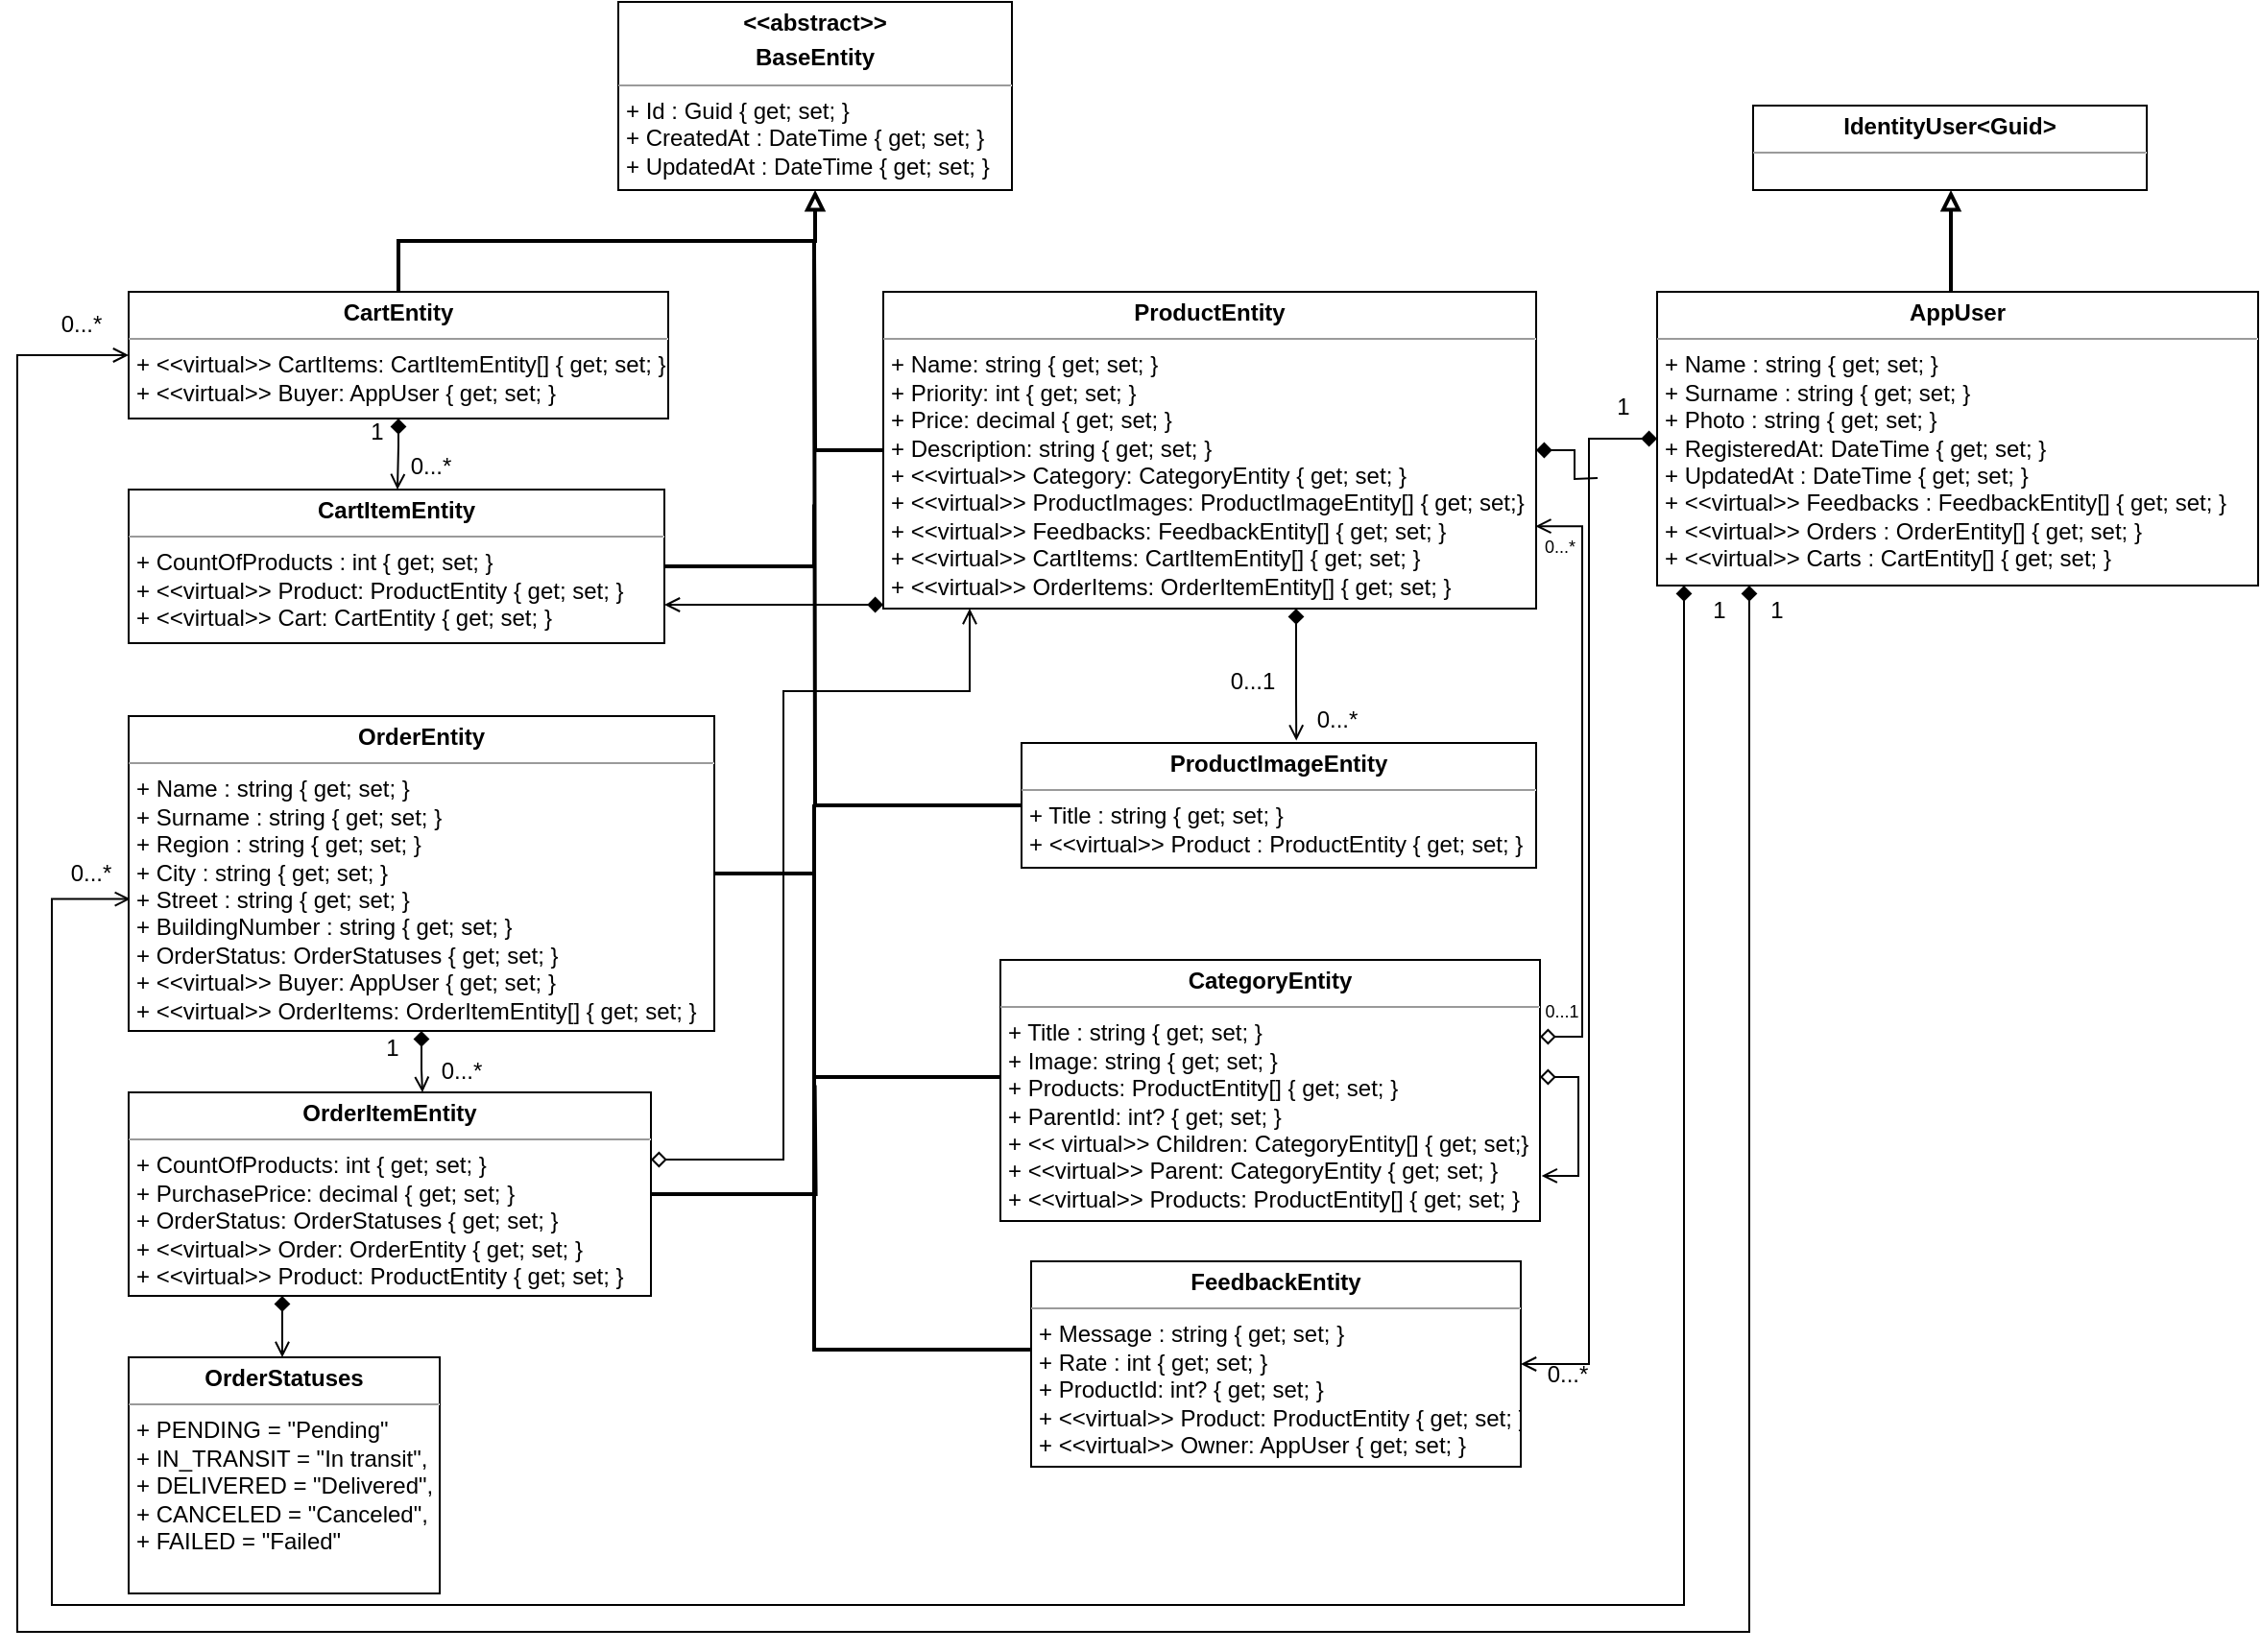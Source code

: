 <mxfile version="14.9.6" type="device"><diagram id="nu0B_56_R6dJPuXNsW57" name="Page-1"><mxGraphModel dx="1851" dy="592" grid="0" gridSize="10" guides="1" tooltips="1" connect="1" arrows="1" fold="1" page="1" pageScale="1" pageWidth="827" pageHeight="1169" math="0" shadow="0"><root><mxCell id="0"/><mxCell id="1" parent="0"/><mxCell id="_y4-Foa_SpR6LaV6pefn-2" value="&lt;p style=&quot;margin: 0px ; margin-top: 4px ; text-align: center&quot;&gt;&lt;b&gt;&amp;lt;&amp;lt;abstract&amp;gt;&amp;gt;&lt;/b&gt;&lt;/p&gt;&lt;p style=&quot;margin: 0px ; margin-top: 4px ; text-align: center&quot;&gt;&lt;b&gt;BaseEntity&lt;/b&gt;&lt;/p&gt;&lt;hr size=&quot;1&quot;&gt;&lt;p style=&quot;margin: 0px ; margin-left: 4px&quot;&gt;+ Id : Guid { get; set; }&lt;/p&gt;&lt;p style=&quot;margin: 0px ; margin-left: 4px&quot;&gt;+ CreatedAt : DateTime { get; set; }&lt;br&gt;&lt;/p&gt;&lt;p style=&quot;margin: 0px ; margin-left: 4px&quot;&gt;+ UpdatedAt : DateTime { get; set; }&lt;br&gt;&lt;/p&gt;&lt;hr size=&quot;1&quot;&gt;&lt;p style=&quot;margin: 0px ; margin-left: 4px&quot;&gt;+ method(): Type&lt;/p&gt;" style="verticalAlign=top;align=left;overflow=fill;fontSize=12;fontFamily=Helvetica;html=1;" parent="1" vertex="1"><mxGeometry x="-75" y="113" width="205" height="98" as="geometry"/></mxCell><mxCell id="_y4-Foa_SpR6LaV6pefn-25" style="edgeStyle=orthogonalEdgeStyle;rounded=0;orthogonalLoop=1;jettySize=auto;html=1;endArrow=none;endFill=0;strokeWidth=2;" parent="1" source="_y4-Foa_SpR6LaV6pefn-3" edge="1"><mxGeometry relative="1" as="geometry"><mxPoint x="27" y="247" as="targetPoint"/></mxGeometry></mxCell><mxCell id="_y4-Foa_SpR6LaV6pefn-31" style="edgeStyle=orthogonalEdgeStyle;rounded=0;orthogonalLoop=1;jettySize=auto;html=1;startArrow=diamond;startFill=1;endArrow=open;endFill=0;entryX=0.534;entryY=-0.019;entryDx=0;entryDy=0;entryPerimeter=0;" parent="1" source="_y4-Foa_SpR6LaV6pefn-3" target="_y4-Foa_SpR6LaV6pefn-13" edge="1"><mxGeometry relative="1" as="geometry"><mxPoint x="323" y="471" as="targetPoint"/><Array as="points"><mxPoint x="278" y="475"/><mxPoint x="278" y="475"/></Array></mxGeometry></mxCell><mxCell id="_y4-Foa_SpR6LaV6pefn-55" style="edgeStyle=orthogonalEdgeStyle;rounded=0;orthogonalLoop=1;jettySize=auto;html=1;entryX=1;entryY=0.75;entryDx=0;entryDy=0;startArrow=diamond;startFill=1;endArrow=open;endFill=0;strokeWidth=1;" parent="1" source="_y4-Foa_SpR6LaV6pefn-3" target="_y4-Foa_SpR6LaV6pefn-12" edge="1"><mxGeometry relative="1" as="geometry"><Array as="points"><mxPoint x="33" y="427"/><mxPoint x="33" y="427"/></Array></mxGeometry></mxCell><mxCell id="_y4-Foa_SpR6LaV6pefn-57" style="edgeStyle=orthogonalEdgeStyle;rounded=0;orthogonalLoop=1;jettySize=auto;html=1;startArrow=diamond;startFill=1;endArrow=none;endFill=0;strokeWidth=1;" parent="1" source="_y4-Foa_SpR6LaV6pefn-3" edge="1"><mxGeometry relative="1" as="geometry"><mxPoint x="435" y="361" as="targetPoint"/></mxGeometry></mxCell><mxCell id="_y4-Foa_SpR6LaV6pefn-3" value="&lt;p style=&quot;margin: 0px ; margin-top: 4px ; text-align: center&quot;&gt;&lt;b&gt;ProductEntity&lt;/b&gt;&lt;/p&gt;&lt;hr size=&quot;1&quot;&gt;&lt;p style=&quot;margin: 0px ; margin-left: 4px&quot;&gt;+ Name: string { get; set; }&lt;/p&gt;&lt;p style=&quot;margin: 0px ; margin-left: 4px&quot;&gt;+ Priority: int { get; set; }&lt;br&gt;&lt;/p&gt;&lt;p style=&quot;margin: 0px ; margin-left: 4px&quot;&gt;+ Price: decimal { get; set; }&lt;/p&gt;&lt;p style=&quot;margin: 0px ; margin-left: 4px&quot;&gt;+ Description: string { get; set; }&lt;/p&gt;&lt;p style=&quot;margin: 0px ; margin-left: 4px&quot;&gt;+ &amp;lt;&amp;lt;virtual&amp;gt;&amp;gt; Category: CategoryEntity { get; set; }&lt;/p&gt;&lt;p style=&quot;margin: 0px ; margin-left: 4px&quot;&gt;+ &amp;lt;&amp;lt;virtual&amp;gt;&amp;gt; ProductImages: ProductImageEntity[] { get; set;}&lt;/p&gt;&lt;p style=&quot;margin: 0px ; margin-left: 4px&quot;&gt;+ &amp;lt;&amp;lt;virtual&amp;gt;&amp;gt; Feedbacks: FeedbackEntity[] { get; set; }&lt;/p&gt;&lt;p style=&quot;margin: 0px ; margin-left: 4px&quot;&gt;+ &amp;lt;&amp;lt;virtual&amp;gt;&amp;gt; CartItems: CartItemEntity[] { get; set; }&lt;/p&gt;&lt;p style=&quot;margin: 0px ; margin-left: 4px&quot;&gt;+ &amp;lt;&amp;lt;virtual&amp;gt;&amp;gt; OrderItems: OrderItemEntity[] { get; set; }&lt;br&gt;&lt;/p&gt;&lt;hr size=&quot;1&quot;&gt;&lt;p style=&quot;margin: 0px ; margin-left: 4px&quot;&gt;&lt;br&gt;&lt;/p&gt;" style="verticalAlign=top;align=left;overflow=fill;fontSize=12;fontFamily=Helvetica;html=1;" parent="1" vertex="1"><mxGeometry x="63" y="264" width="340" height="165" as="geometry"/></mxCell><mxCell id="_y4-Foa_SpR6LaV6pefn-20" style="edgeStyle=orthogonalEdgeStyle;rounded=0;orthogonalLoop=1;jettySize=auto;html=1;endArrow=none;endFill=0;strokeWidth=2;" parent="1" source="_y4-Foa_SpR6LaV6pefn-4" edge="1"><mxGeometry relative="1" as="geometry"><mxPoint x="27" y="531" as="targetPoint"/><Array as="points"><mxPoint x="27" y="673"/></Array></mxGeometry></mxCell><mxCell id="_y4-Foa_SpR6LaV6pefn-38" style="edgeStyle=orthogonalEdgeStyle;rounded=0;orthogonalLoop=1;jettySize=auto;html=1;entryX=0.999;entryY=0.74;entryDx=0;entryDy=0;entryPerimeter=0;startArrow=diamond;startFill=0;endArrow=open;endFill=0;" parent="1" source="_y4-Foa_SpR6LaV6pefn-4" target="_y4-Foa_SpR6LaV6pefn-3" edge="1"><mxGeometry relative="1" as="geometry"><Array as="points"><mxPoint x="427" y="652"/><mxPoint x="427" y="386"/></Array></mxGeometry></mxCell><mxCell id="_y4-Foa_SpR6LaV6pefn-4" value="&lt;p style=&quot;margin: 0px ; margin-top: 4px ; text-align: center&quot;&gt;&lt;b&gt;CategoryEntity&lt;/b&gt;&lt;/p&gt;&lt;hr size=&quot;1&quot;&gt;&lt;p style=&quot;margin: 0px ; margin-left: 4px&quot;&gt;+ Title : string { get; set; }&lt;br&gt;&lt;/p&gt;&lt;p style=&quot;margin: 0px ; margin-left: 4px&quot;&gt;+ Image: string { get; set; }&lt;br&gt;&lt;/p&gt;&lt;p style=&quot;margin: 0px ; margin-left: 4px&quot;&gt;+ Products: ProductEntity[] { get; set; }&lt;/p&gt;&lt;p style=&quot;margin: 0px ; margin-left: 4px&quot;&gt;+ ParentId: int? { get; set; }&lt;/p&gt;&lt;p style=&quot;margin: 0px ; margin-left: 4px&quot;&gt;+ &amp;lt;&amp;lt; virtual&amp;gt;&amp;gt; Children: CategoryEntity[] { get; set;}&lt;/p&gt;&lt;p style=&quot;margin: 0px ; margin-left: 4px&quot;&gt;+ &amp;lt;&amp;lt;virtual&amp;gt;&amp;gt; Parent: CategoryEntity { get; set; }&lt;/p&gt;&lt;p style=&quot;margin: 0px ; margin-left: 4px&quot;&gt;+ &amp;lt;&amp;lt;virtual&amp;gt;&amp;gt; Products: ProductEntity[] { get; set; }&lt;/p&gt;&lt;hr size=&quot;1&quot;&gt;&lt;p style=&quot;margin: 0px ; margin-left: 4px&quot;&gt;+ method(): Type&lt;/p&gt;" style="verticalAlign=top;align=left;overflow=fill;fontSize=12;fontFamily=Helvetica;html=1;" parent="1" vertex="1"><mxGeometry x="124" y="612" width="281" height="136" as="geometry"/></mxCell><mxCell id="_y4-Foa_SpR6LaV6pefn-21" style="edgeStyle=orthogonalEdgeStyle;rounded=0;orthogonalLoop=1;jettySize=auto;html=1;endArrow=none;endFill=0;strokeWidth=2;" parent="1" source="_y4-Foa_SpR6LaV6pefn-5" edge="1"><mxGeometry relative="1" as="geometry"><mxPoint x="27" y="664" as="targetPoint"/><Array as="points"><mxPoint x="27" y="815"/><mxPoint x="27" y="664"/></Array></mxGeometry></mxCell><mxCell id="_y4-Foa_SpR6LaV6pefn-5" value="&lt;p style=&quot;margin: 0px ; margin-top: 4px ; text-align: center&quot;&gt;&lt;b&gt;FeedbackEntity&lt;/b&gt;&lt;/p&gt;&lt;hr size=&quot;1&quot;&gt;&lt;p style=&quot;margin: 0px ; margin-left: 4px&quot;&gt;+ Message : string { get; set; }&lt;br&gt;&lt;/p&gt;&lt;p style=&quot;margin: 0px ; margin-left: 4px&quot;&gt;+ Rate : int { get; set; }&lt;/p&gt;&lt;p style=&quot;margin: 0px ; margin-left: 4px&quot;&gt;+ ProductId: int? { get; set; }&lt;/p&gt;&lt;p style=&quot;margin: 0px ; margin-left: 4px&quot;&gt;+ &amp;lt;&amp;lt;virtual&amp;gt;&amp;gt; Product: ProductEntity { get; set; }&lt;/p&gt;&lt;p style=&quot;margin: 0px ; margin-left: 4px&quot;&gt;+ &amp;lt;&amp;lt;virtual&amp;gt;&amp;gt; Owner: AppUser { get; set; }&lt;/p&gt;&lt;hr size=&quot;1&quot;&gt;&lt;p style=&quot;margin: 0px ; margin-left: 4px&quot;&gt;+ method(): Type&lt;/p&gt;" style="verticalAlign=top;align=left;overflow=fill;fontSize=12;fontFamily=Helvetica;html=1;" parent="1" vertex="1"><mxGeometry x="140" y="769" width="255" height="107" as="geometry"/></mxCell><mxCell id="_y4-Foa_SpR6LaV6pefn-14" style="edgeStyle=orthogonalEdgeStyle;rounded=0;orthogonalLoop=1;jettySize=auto;html=1;endArrow=block;endFill=0;strokeWidth=2;" parent="1" source="_y4-Foa_SpR6LaV6pefn-6" target="_y4-Foa_SpR6LaV6pefn-7" edge="1"><mxGeometry relative="1" as="geometry"><Array as="points"><mxPoint x="619" y="252"/><mxPoint x="619" y="252"/></Array></mxGeometry></mxCell><mxCell id="_y4-Foa_SpR6LaV6pefn-35" style="edgeStyle=orthogonalEdgeStyle;rounded=0;orthogonalLoop=1;jettySize=auto;html=1;entryX=1;entryY=0.5;entryDx=0;entryDy=0;startArrow=diamond;startFill=1;endArrow=open;endFill=0;" parent="1" source="_y4-Foa_SpR6LaV6pefn-6" target="_y4-Foa_SpR6LaV6pefn-5" edge="1"><mxGeometry relative="1" as="geometry"/></mxCell><mxCell id="_y4-Foa_SpR6LaV6pefn-45" style="edgeStyle=orthogonalEdgeStyle;rounded=0;orthogonalLoop=1;jettySize=auto;html=1;entryX=0.003;entryY=0.581;entryDx=0;entryDy=0;entryPerimeter=0;startArrow=diamond;startFill=1;endArrow=open;endFill=0;" parent="1" source="_y4-Foa_SpR6LaV6pefn-6" target="_y4-Foa_SpR6LaV6pefn-9" edge="1"><mxGeometry relative="1" as="geometry"><Array as="points"><mxPoint x="480" y="948"/><mxPoint x="-370" y="948"/><mxPoint x="-370" y="580"/></Array></mxGeometry></mxCell><mxCell id="_y4-Foa_SpR6LaV6pefn-52" style="edgeStyle=orthogonalEdgeStyle;rounded=0;orthogonalLoop=1;jettySize=auto;html=1;entryX=0;entryY=0.5;entryDx=0;entryDy=0;startArrow=diamond;startFill=1;endArrow=open;endFill=0;" parent="1" source="_y4-Foa_SpR6LaV6pefn-6" target="_y4-Foa_SpR6LaV6pefn-8" edge="1"><mxGeometry relative="1" as="geometry"><Array as="points"><mxPoint x="514" y="962"/><mxPoint x="-388" y="962"/><mxPoint x="-388" y="297"/></Array></mxGeometry></mxCell><mxCell id="_y4-Foa_SpR6LaV6pefn-6" value="&lt;p style=&quot;margin: 0px ; margin-top: 4px ; text-align: center&quot;&gt;&lt;b&gt;AppUser&lt;/b&gt;&lt;/p&gt;&lt;hr size=&quot;1&quot;&gt;&lt;p style=&quot;margin: 0px ; margin-left: 4px&quot;&gt;+ Name : string { get; set; }&lt;br&gt;&lt;/p&gt;&lt;p style=&quot;margin: 0px ; margin-left: 4px&quot;&gt;+ Surname : string { get; set; }&lt;br&gt;&lt;/p&gt;&lt;p style=&quot;margin: 0px ; margin-left: 4px&quot;&gt;+ Photo : string { get; set; }&lt;br&gt;&lt;/p&gt;&lt;p style=&quot;margin: 0px ; margin-left: 4px&quot;&gt;+ RegisteredAt: DateTime { get; set; }&lt;/p&gt;&lt;p style=&quot;margin: 0px ; margin-left: 4px&quot;&gt;+ UpdatedAt : DateTime { get; set; }&lt;br&gt;&lt;/p&gt;&lt;p style=&quot;margin: 0px ; margin-left: 4px&quot;&gt;+ &amp;lt;&amp;lt;virtual&amp;gt;&amp;gt; Feedbacks : FeedbackEntity[] { get; set; }&lt;/p&gt;&lt;p style=&quot;margin: 0px ; margin-left: 4px&quot;&gt;+ &amp;lt;&amp;lt;virtual&amp;gt;&amp;gt; Orders : OrderEntity[] { get; set; }&lt;/p&gt;&lt;p style=&quot;margin: 0px ; margin-left: 4px&quot;&gt;+ &amp;lt;&amp;lt;virtual&amp;gt;&amp;gt; Carts : CartEntity[] { get; set; }&lt;/p&gt;&lt;hr size=&quot;1&quot;&gt;&lt;p style=&quot;margin: 0px ; margin-left: 4px&quot;&gt;+ method(): Type&lt;/p&gt;" style="verticalAlign=top;align=left;overflow=fill;fontSize=12;fontFamily=Helvetica;html=1;" parent="1" vertex="1"><mxGeometry x="466" y="264" width="313" height="153" as="geometry"/></mxCell><mxCell id="_y4-Foa_SpR6LaV6pefn-7" value="&lt;p style=&quot;margin: 0px ; margin-top: 4px ; text-align: center&quot;&gt;&lt;b&gt;IdentityUser&amp;lt;Guid&amp;gt;&lt;/b&gt;&lt;/p&gt;&lt;hr size=&quot;1&quot;&gt;&lt;p style=&quot;margin: 0px ; margin-left: 4px&quot;&gt;&lt;br&gt;&lt;/p&gt;" style="verticalAlign=top;align=left;overflow=fill;fontSize=12;fontFamily=Helvetica;html=1;" parent="1" vertex="1"><mxGeometry x="516" y="167" width="205" height="44" as="geometry"/></mxCell><mxCell id="_y4-Foa_SpR6LaV6pefn-15" style="edgeStyle=orthogonalEdgeStyle;rounded=0;orthogonalLoop=1;jettySize=auto;html=1;entryX=0.5;entryY=1;entryDx=0;entryDy=0;endArrow=block;endFill=0;fontStyle=1;strokeWidth=2;" parent="1" source="_y4-Foa_SpR6LaV6pefn-8" target="_y4-Foa_SpR6LaV6pefn-2" edge="1"><mxGeometry relative="1" as="geometry"/></mxCell><mxCell id="_y4-Foa_SpR6LaV6pefn-27" style="edgeStyle=orthogonalEdgeStyle;rounded=0;orthogonalLoop=1;jettySize=auto;html=1;endArrow=open;endFill=0;startArrow=diamond;startFill=1;" parent="1" source="_y4-Foa_SpR6LaV6pefn-8" target="_y4-Foa_SpR6LaV6pefn-12" edge="1"><mxGeometry relative="1" as="geometry"><Array as="points"><mxPoint x="-189" y="344"/><mxPoint x="-190" y="344"/></Array></mxGeometry></mxCell><mxCell id="_y4-Foa_SpR6LaV6pefn-8" value="&lt;p style=&quot;margin: 0px ; margin-top: 4px ; text-align: center&quot;&gt;&lt;b&gt;CartEntity&lt;/b&gt;&lt;/p&gt;&lt;hr size=&quot;1&quot;&gt;&lt;p style=&quot;margin: 0px ; margin-left: 4px&quot;&gt;+ &amp;lt;&amp;lt;virtual&amp;gt;&amp;gt; CartItems: CartItemEntity[] { get; set; }&lt;/p&gt;&lt;p style=&quot;margin: 0px ; margin-left: 4px&quot;&gt;+ &amp;lt;&amp;lt;virtual&amp;gt;&amp;gt; Buyer: AppUser { get; set; }&lt;/p&gt;&lt;hr size=&quot;1&quot;&gt;&lt;p style=&quot;margin: 0px ; margin-left: 4px&quot;&gt;+ method(): Type&lt;/p&gt;" style="verticalAlign=top;align=left;overflow=fill;fontSize=12;fontFamily=Helvetica;html=1;" parent="1" vertex="1"><mxGeometry x="-330" y="264" width="281" height="66" as="geometry"/></mxCell><mxCell id="_y4-Foa_SpR6LaV6pefn-23" style="edgeStyle=orthogonalEdgeStyle;rounded=0;orthogonalLoop=1;jettySize=auto;html=1;endArrow=none;endFill=0;strokeWidth=2;" parent="1" source="_y4-Foa_SpR6LaV6pefn-9" edge="1"><mxGeometry relative="1" as="geometry"><mxPoint x="27.294" y="536.118" as="targetPoint"/><Array as="points"><mxPoint x="27" y="567"/><mxPoint x="27" y="536"/></Array></mxGeometry></mxCell><mxCell id="_y4-Foa_SpR6LaV6pefn-48" style="edgeStyle=orthogonalEdgeStyle;rounded=0;orthogonalLoop=1;jettySize=auto;html=1;startArrow=diamond;startFill=1;endArrow=open;endFill=0;" parent="1" source="_y4-Foa_SpR6LaV6pefn-9" target="_y4-Foa_SpR6LaV6pefn-11" edge="1"><mxGeometry relative="1" as="geometry"><Array as="points"><mxPoint x="-177" y="669"/><mxPoint x="-177" y="669"/></Array></mxGeometry></mxCell><mxCell id="_y4-Foa_SpR6LaV6pefn-9" value="&lt;p style=&quot;margin: 0px ; margin-top: 4px ; text-align: center&quot;&gt;&lt;b&gt;OrderEntity&lt;/b&gt;&lt;/p&gt;&lt;hr size=&quot;1&quot;&gt;&lt;p style=&quot;margin: 0px ; margin-left: 4px&quot;&gt;+ Name : string { get; set; }&lt;/p&gt;&lt;p style=&quot;margin: 0px ; margin-left: 4px&quot;&gt;+ Surname : string { get; set; }&lt;br&gt;&lt;/p&gt;&lt;p style=&quot;margin: 0px ; margin-left: 4px&quot;&gt;+ Region : string { get; set; }&lt;br&gt;&lt;/p&gt;&lt;p style=&quot;margin: 0px ; margin-left: 4px&quot;&gt;+ City : string { get; set; }&lt;br&gt;&lt;/p&gt;&lt;p style=&quot;margin: 0px ; margin-left: 4px&quot;&gt;+ Street : string { get; set; }&lt;br&gt;&lt;/p&gt;&lt;p style=&quot;margin: 0px ; margin-left: 4px&quot;&gt;+ BuildingNumber : string { get; set; }&lt;/p&gt;&lt;p style=&quot;margin: 0px ; margin-left: 4px&quot;&gt;+ OrderStatus: OrderStatuses { get; set; }&lt;/p&gt;&lt;p style=&quot;margin: 0px ; margin-left: 4px&quot;&gt;+ &amp;lt;&amp;lt;virtual&amp;gt;&amp;gt; Buyer: AppUser { get; set; }&lt;/p&gt;&lt;p style=&quot;margin: 0px ; margin-left: 4px&quot;&gt;+ &amp;lt;&amp;lt;virtual&amp;gt;&amp;gt; OrderItems: OrderItemEntity[] { get; set; }&lt;/p&gt;&lt;hr size=&quot;1&quot;&gt;&lt;p style=&quot;margin: 0px ; margin-left: 4px&quot;&gt;+ method(): Type&lt;/p&gt;" style="verticalAlign=top;align=left;overflow=fill;fontSize=12;fontFamily=Helvetica;html=1;" parent="1" vertex="1"><mxGeometry x="-330" y="485" width="305" height="164" as="geometry"/></mxCell><mxCell id="_y4-Foa_SpR6LaV6pefn-10" value="&lt;p style=&quot;margin: 0px ; margin-top: 4px ; text-align: center&quot;&gt;&lt;b&gt;OrderStatuses&lt;/b&gt;&lt;br&gt;&lt;/p&gt;&lt;hr size=&quot;1&quot;&gt;&lt;p style=&quot;margin: 0px ; margin-left: 4px&quot;&gt;+ PENDING = &quot;Pending&quot;&lt;/p&gt;&lt;p style=&quot;margin: 0px ; margin-left: 4px&quot;&gt;+ IN_TRANSIT = &quot;In transit&quot;,&lt;/p&gt;&lt;p style=&quot;margin: 0px ; margin-left: 4px&quot;&gt;+ DELIVERED = &quot;Delivered&quot;,&lt;/p&gt;&lt;p style=&quot;margin: 0px ; margin-left: 4px&quot;&gt;+ CANCELED = &quot;Canceled&quot;,&lt;/p&gt;&lt;p style=&quot;margin: 0px ; margin-left: 4px&quot;&gt;+ FAILED = &quot;Failed&quot;&lt;/p&gt;&lt;p style=&quot;margin: 0px ; margin-left: 4px&quot;&gt;&lt;br&gt;&lt;/p&gt;&lt;hr size=&quot;1&quot;&gt;&lt;p style=&quot;margin: 0px ; margin-left: 4px&quot;&gt;+ method(): Type&lt;/p&gt;" style="verticalAlign=top;align=left;overflow=fill;fontSize=12;fontFamily=Helvetica;html=1;" parent="1" vertex="1"><mxGeometry x="-330" y="819" width="162" height="123" as="geometry"/></mxCell><mxCell id="_y4-Foa_SpR6LaV6pefn-22" style="edgeStyle=orthogonalEdgeStyle;rounded=0;orthogonalLoop=1;jettySize=auto;html=1;endArrow=none;endFill=0;strokeWidth=2;" parent="1" source="_y4-Foa_SpR6LaV6pefn-11" edge="1"><mxGeometry relative="1" as="geometry"><mxPoint x="27.294" y="677.294" as="targetPoint"/></mxGeometry></mxCell><mxCell id="_y4-Foa_SpR6LaV6pefn-51" style="edgeStyle=orthogonalEdgeStyle;rounded=0;orthogonalLoop=1;jettySize=auto;html=1;startArrow=diamond;startFill=1;endArrow=open;endFill=0;" parent="1" source="_y4-Foa_SpR6LaV6pefn-11" target="_y4-Foa_SpR6LaV6pefn-10" edge="1"><mxGeometry relative="1" as="geometry"><Array as="points"><mxPoint x="-250" y="799"/><mxPoint x="-250" y="799"/></Array></mxGeometry></mxCell><mxCell id="_y4-Foa_SpR6LaV6pefn-60" style="edgeStyle=orthogonalEdgeStyle;rounded=0;orthogonalLoop=1;jettySize=auto;html=1;startArrow=open;startFill=0;endArrow=diamond;endFill=0;strokeWidth=1;" parent="1" source="_y4-Foa_SpR6LaV6pefn-3" target="_y4-Foa_SpR6LaV6pefn-11" edge="1"><mxGeometry relative="1" as="geometry"><mxPoint x="91" y="454" as="sourcePoint"/><Array as="points"><mxPoint x="108" y="472"/><mxPoint x="11" y="472"/><mxPoint x="11" y="716"/></Array></mxGeometry></mxCell><mxCell id="_y4-Foa_SpR6LaV6pefn-11" value="&lt;p style=&quot;margin: 0px ; margin-top: 4px ; text-align: center&quot;&gt;&lt;b&gt;OrderItemEntity&lt;/b&gt;&lt;/p&gt;&lt;hr size=&quot;1&quot;&gt;&lt;p style=&quot;margin: 0px ; margin-left: 4px&quot;&gt;+ CountOfProducts: int { get; set; }&lt;/p&gt;&lt;p style=&quot;margin: 0px ; margin-left: 4px&quot;&gt;+ PurchasePrice: decimal { get; set; }&lt;/p&gt;&lt;p style=&quot;margin: 0px ; margin-left: 4px&quot;&gt;+ OrderStatus: OrderStatuses { get; set; }&lt;/p&gt;&lt;p style=&quot;margin: 0px ; margin-left: 4px&quot;&gt;+ &amp;lt;&amp;lt;virtual&amp;gt;&amp;gt; Order: OrderEntity { get; set; }&lt;/p&gt;&lt;p style=&quot;margin: 0px ; margin-left: 4px&quot;&gt;&lt;span&gt;+ &amp;lt;&amp;lt;virtual&amp;gt;&amp;gt; Product: ProductEntity { get; set; }&lt;/span&gt;&lt;br&gt;&lt;/p&gt;&lt;hr size=&quot;1&quot;&gt;&lt;p style=&quot;margin: 0px ; margin-left: 4px&quot;&gt;+ method(): Type&lt;/p&gt;" style="verticalAlign=top;align=left;overflow=fill;fontSize=12;fontFamily=Helvetica;html=1;" parent="1" vertex="1"><mxGeometry x="-330" y="681" width="272" height="106" as="geometry"/></mxCell><mxCell id="_y4-Foa_SpR6LaV6pefn-24" style="edgeStyle=orthogonalEdgeStyle;rounded=0;orthogonalLoop=1;jettySize=auto;html=1;endArrow=none;endFill=0;strokeWidth=2;" parent="1" source="_y4-Foa_SpR6LaV6pefn-12" edge="1"><mxGeometry relative="1" as="geometry"><mxPoint x="27" y="374.8" as="targetPoint"/><Array as="points"><mxPoint x="27" y="407"/></Array></mxGeometry></mxCell><mxCell id="_y4-Foa_SpR6LaV6pefn-12" value="&lt;p style=&quot;margin: 0px ; margin-top: 4px ; text-align: center&quot;&gt;&lt;b&gt;CartItemEntity&lt;/b&gt;&lt;/p&gt;&lt;hr size=&quot;1&quot;&gt;&lt;p style=&quot;margin: 0px ; margin-left: 4px&quot;&gt;+ CountOfProducts : int { get; set; }&lt;/p&gt;&lt;p style=&quot;margin: 0px ; margin-left: 4px&quot;&gt;+ &amp;lt;&amp;lt;virtual&amp;gt;&amp;gt; Product: ProductEntity { get; set; }&lt;br&gt;&lt;/p&gt;&lt;p style=&quot;margin: 0px ; margin-left: 4px&quot;&gt;+ &amp;lt;&amp;lt;virtual&amp;gt;&amp;gt; Cart: CartEntity { get; set; }&amp;nbsp;&lt;/p&gt;&lt;hr size=&quot;1&quot;&gt;&lt;p style=&quot;margin: 0px ; margin-left: 4px&quot;&gt;+ method(): Type&lt;/p&gt;" style="verticalAlign=top;align=left;overflow=fill;fontSize=12;fontFamily=Helvetica;html=1;" parent="1" vertex="1"><mxGeometry x="-330" y="367" width="279" height="80" as="geometry"/></mxCell><mxCell id="_y4-Foa_SpR6LaV6pefn-19" style="edgeStyle=orthogonalEdgeStyle;rounded=0;orthogonalLoop=1;jettySize=auto;html=1;endArrow=none;endFill=0;strokeWidth=2;" parent="1" source="_y4-Foa_SpR6LaV6pefn-13" edge="1"><mxGeometry relative="1" as="geometry"><mxPoint x="27" y="238" as="targetPoint"/></mxGeometry></mxCell><mxCell id="_y4-Foa_SpR6LaV6pefn-13" value="&lt;p style=&quot;margin: 0px ; margin-top: 4px ; text-align: center&quot;&gt;&lt;b&gt;ProductImageEntity&lt;/b&gt;&lt;/p&gt;&lt;hr size=&quot;1&quot;&gt;&lt;p style=&quot;margin: 0px ; margin-left: 4px&quot;&gt;+ Title : string { get; set; }&lt;/p&gt;&lt;p style=&quot;margin: 0px ; margin-left: 4px&quot;&gt;+ &amp;lt;&amp;lt;virtual&amp;gt;&amp;gt; Product : ProductEntity { get; set; }&lt;/p&gt;&lt;hr size=&quot;1&quot;&gt;&lt;p style=&quot;margin: 0px ; margin-left: 4px&quot;&gt;+ method(): Type&lt;/p&gt;" style="verticalAlign=top;align=left;overflow=fill;fontSize=12;fontFamily=Helvetica;html=1;" parent="1" vertex="1"><mxGeometry x="135" y="499" width="268" height="65" as="geometry"/></mxCell><mxCell id="_y4-Foa_SpR6LaV6pefn-28" value="1" style="text;html=1;align=center;verticalAlign=middle;resizable=0;points=[];autosize=1;strokeColor=none;" parent="1" vertex="1"><mxGeometry x="-209" y="328" width="16" height="18" as="geometry"/></mxCell><mxCell id="_y4-Foa_SpR6LaV6pefn-29" value="0...*" style="text;html=1;align=center;verticalAlign=middle;resizable=0;points=[];autosize=1;strokeColor=none;" parent="1" vertex="1"><mxGeometry x="-189" y="346" width="32" height="18" as="geometry"/></mxCell><mxCell id="_y4-Foa_SpR6LaV6pefn-32" value="0...1" style="text;html=1;align=center;verticalAlign=middle;resizable=0;points=[];autosize=1;strokeColor=none;" parent="1" vertex="1"><mxGeometry x="238" y="458" width="33" height="18" as="geometry"/></mxCell><mxCell id="_y4-Foa_SpR6LaV6pefn-33" value="0...*" style="text;html=1;align=center;verticalAlign=middle;resizable=0;points=[];autosize=1;strokeColor=none;" parent="1" vertex="1"><mxGeometry x="283" y="478" width="32" height="18" as="geometry"/></mxCell><mxCell id="_y4-Foa_SpR6LaV6pefn-34" style="edgeStyle=orthogonalEdgeStyle;rounded=0;orthogonalLoop=1;jettySize=auto;html=1;entryX=1.003;entryY=0.827;entryDx=0;entryDy=0;entryPerimeter=0;startArrow=diamond;startFill=0;endArrow=open;endFill=0;" parent="1" source="_y4-Foa_SpR6LaV6pefn-4" target="_y4-Foa_SpR6LaV6pefn-4" edge="1"><mxGeometry relative="1" as="geometry"><Array as="points"><mxPoint x="425" y="673"/><mxPoint x="425" y="725"/></Array></mxGeometry></mxCell><mxCell id="_y4-Foa_SpR6LaV6pefn-36" value="1" style="text;html=1;align=center;verticalAlign=middle;resizable=0;points=[];autosize=1;strokeColor=none;" parent="1" vertex="1"><mxGeometry x="440" y="315" width="16" height="18" as="geometry"/></mxCell><mxCell id="_y4-Foa_SpR6LaV6pefn-37" value="0...*" style="text;html=1;align=center;verticalAlign=middle;resizable=0;points=[];autosize=1;strokeColor=none;" parent="1" vertex="1"><mxGeometry x="403" y="819" width="32" height="18" as="geometry"/></mxCell><mxCell id="_y4-Foa_SpR6LaV6pefn-40" value="&lt;font style=&quot;font-size: 9px&quot;&gt;0...1&lt;/font&gt;" style="text;html=1;align=center;verticalAlign=middle;resizable=0;points=[];autosize=1;strokeColor=none;" parent="1" vertex="1"><mxGeometry x="402" y="628" width="28" height="19" as="geometry"/></mxCell><mxCell id="_y4-Foa_SpR6LaV6pefn-43" value="&lt;font style=&quot;font-size: 9px&quot;&gt;0...*&lt;/font&gt;" style="text;html=1;align=center;verticalAlign=middle;resizable=0;points=[];autosize=1;strokeColor=none;" parent="1" vertex="1"><mxGeometry x="402" y="386" width="26" height="19" as="geometry"/></mxCell><mxCell id="_y4-Foa_SpR6LaV6pefn-46" value="0...*" style="text;html=1;align=center;verticalAlign=middle;resizable=0;points=[];autosize=1;strokeColor=none;" parent="1" vertex="1"><mxGeometry x="-366" y="558" width="32" height="18" as="geometry"/></mxCell><mxCell id="_y4-Foa_SpR6LaV6pefn-47" value="1" style="text;html=1;align=center;verticalAlign=middle;resizable=0;points=[];autosize=1;strokeColor=none;" parent="1" vertex="1"><mxGeometry x="490" y="421" width="16" height="18" as="geometry"/></mxCell><mxCell id="_y4-Foa_SpR6LaV6pefn-49" value="0...*" style="text;html=1;align=center;verticalAlign=middle;resizable=0;points=[];autosize=1;strokeColor=none;" parent="1" vertex="1"><mxGeometry x="-173" y="661" width="32" height="18" as="geometry"/></mxCell><mxCell id="_y4-Foa_SpR6LaV6pefn-50" value="1" style="text;html=1;align=center;verticalAlign=middle;resizable=0;points=[];autosize=1;strokeColor=none;" parent="1" vertex="1"><mxGeometry x="-201" y="649" width="16" height="18" as="geometry"/></mxCell><mxCell id="_y4-Foa_SpR6LaV6pefn-53" value="0...*" style="text;html=1;align=center;verticalAlign=middle;resizable=0;points=[];autosize=1;strokeColor=none;" parent="1" vertex="1"><mxGeometry x="-371" y="272" width="32" height="18" as="geometry"/></mxCell><mxCell id="_y4-Foa_SpR6LaV6pefn-54" value="1" style="text;html=1;align=center;verticalAlign=middle;resizable=0;points=[];autosize=1;strokeColor=none;" parent="1" vertex="1"><mxGeometry x="520" y="421" width="16" height="18" as="geometry"/></mxCell></root></mxGraphModel></diagram></mxfile>